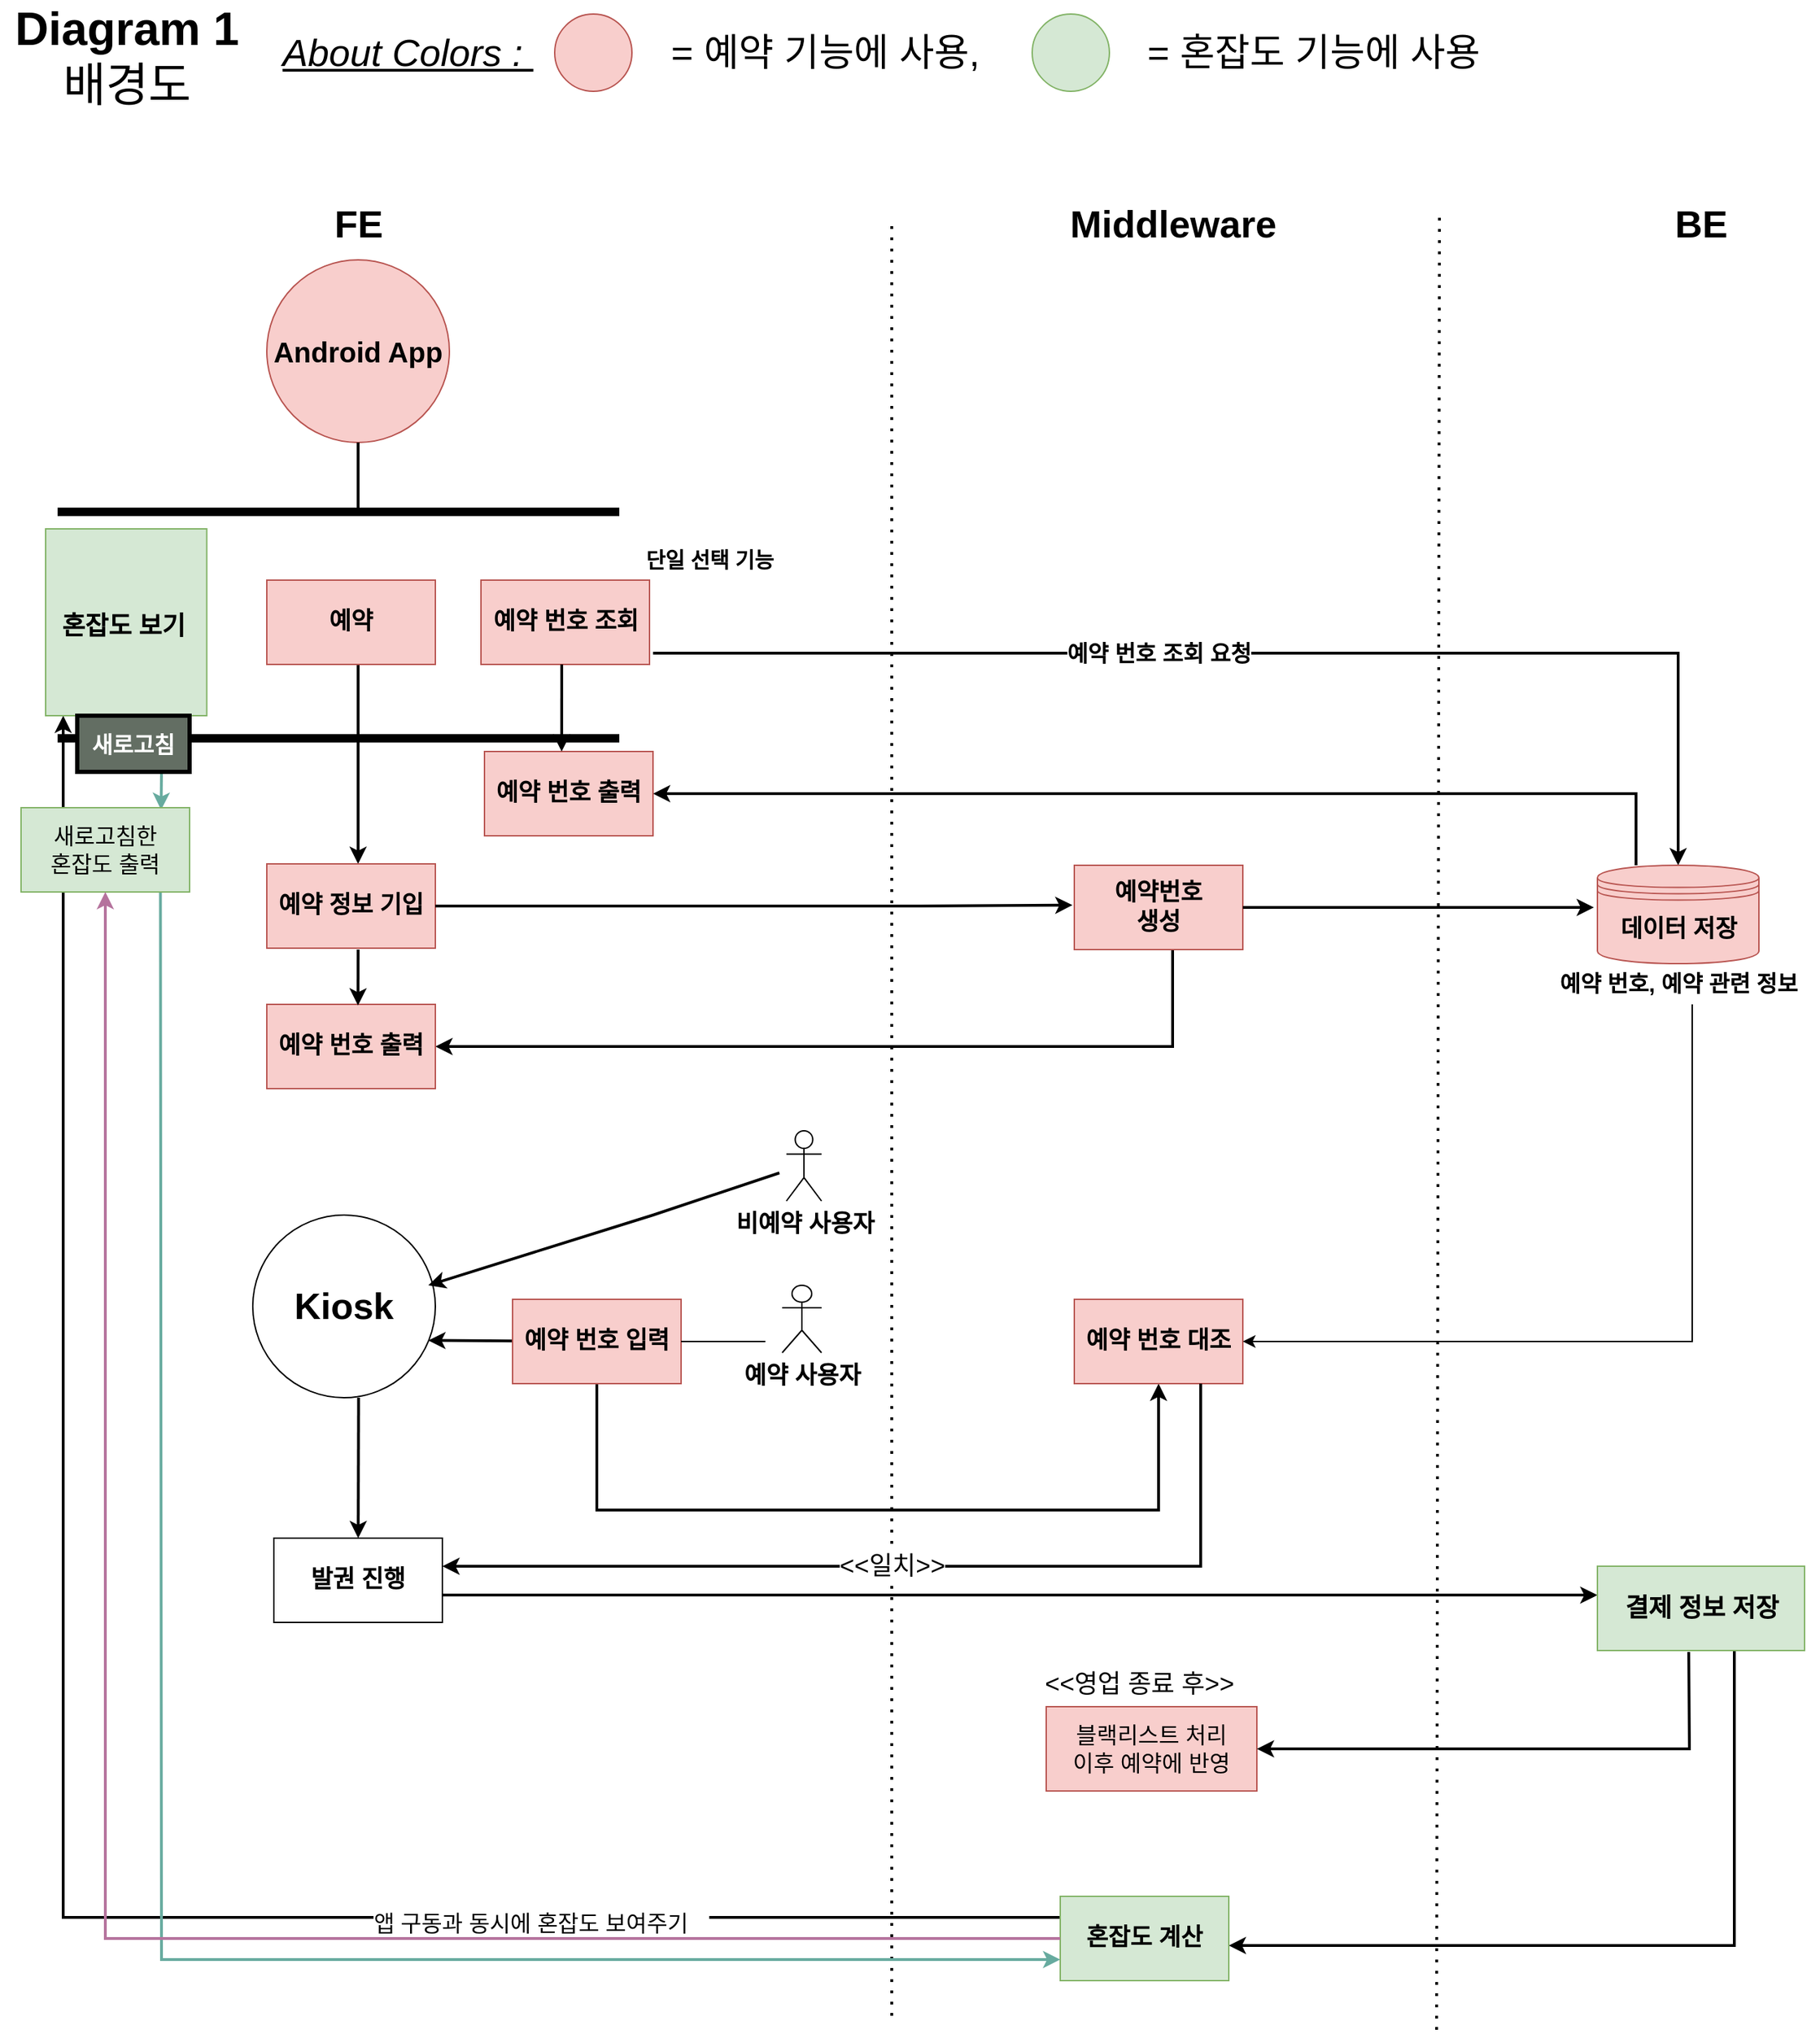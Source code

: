 <mxfile version="17.4.5" type="github">
  <diagram id="_oOT7E-q7vtRDTMMootX" name="Page-1">
    <mxGraphModel dx="1673" dy="896" grid="1" gridSize="10" guides="1" tooltips="1" connect="1" arrows="1" fold="1" page="1" pageScale="1" pageWidth="1100" pageHeight="850" background="none" math="0" shadow="0">
      <root>
        <mxCell id="0" />
        <mxCell id="1" parent="0" />
        <mxCell id="g9JU8CTfRwAW-nRWxk1--4" value="" style="endArrow=classic;html=1;rounded=0;fontSize=16;fontColor=#000000;strokeColor=#67AB9F;strokeWidth=2;entryX=0.831;entryY=0.026;entryDx=0;entryDy=0;entryPerimeter=0;" edge="1" parent="1" target="x2tMK6NN8LKO3UBEZmnz-12">
          <mxGeometry width="50" height="50" relative="1" as="geometry">
            <mxPoint x="160" y="584.5" as="sourcePoint" />
            <mxPoint x="160" y="600" as="targetPoint" />
          </mxGeometry>
        </mxCell>
        <mxCell id="WD3ALiDRtXTudYih0hBq-5" value="&lt;b&gt;&lt;font style=&quot;font-size: 27px&quot;&gt;FE&lt;/font&gt;&lt;/b&gt;" style="text;html=1;align=center;verticalAlign=middle;resizable=0;points=[];autosize=1;strokeColor=none;fillColor=none;fontSize=13;" parent="1" vertex="1">
          <mxGeometry x="275" y="180" width="50" height="30" as="geometry" />
        </mxCell>
        <mxCell id="WD3ALiDRtXTudYih0hBq-6" value="&lt;b&gt;&lt;font style=&quot;font-size: 27px&quot;&gt;Middleware&lt;/font&gt;&lt;/b&gt;" style="text;html=1;align=center;verticalAlign=middle;resizable=0;points=[];autosize=1;strokeColor=none;fillColor=none;fontSize=13;" parent="1" vertex="1">
          <mxGeometry x="800" y="180" width="160" height="30" as="geometry" />
        </mxCell>
        <mxCell id="WD3ALiDRtXTudYih0hBq-8" value="&lt;font style=&quot;font-size: 33px&quot;&gt;&lt;b&gt;Diagram 1&lt;/b&gt;&lt;br&gt;배경도&lt;br&gt;&lt;/font&gt;" style="text;html=1;align=center;verticalAlign=middle;resizable=0;points=[];autosize=1;strokeColor=none;fillColor=none;fontSize=13;" parent="1" vertex="1">
          <mxGeometry x="45" y="50" width="180" height="50" as="geometry" />
        </mxCell>
        <mxCell id="F8nuYtDUGBIG6I0Ywhw5-11" value="" style="edgeStyle=orthogonalEdgeStyle;rounded=0;orthogonalLoop=1;jettySize=auto;html=1;fontSize=18;strokeWidth=2;" parent="1" source="WD3ALiDRtXTudYih0hBq-17" target="F8nuYtDUGBIG6I0Ywhw5-10" edge="1">
          <mxGeometry relative="1" as="geometry">
            <Array as="points">
              <mxPoint x="300" y="560" />
              <mxPoint x="300" y="560" />
            </Array>
          </mxGeometry>
        </mxCell>
        <mxCell id="WD3ALiDRtXTudYih0hBq-17" value="&lt;b&gt;예약&lt;/b&gt;" style="rounded=0;whiteSpace=wrap;html=1;fontSize=17;fillColor=#f8cecc;strokeColor=#b85450;" parent="1" vertex="1">
          <mxGeometry x="235" y="448" width="120" height="60" as="geometry" />
        </mxCell>
        <mxCell id="F8nuYtDUGBIG6I0Ywhw5-35" value="" style="edgeStyle=orthogonalEdgeStyle;rounded=0;orthogonalLoop=1;jettySize=auto;html=1;fontSize=16;strokeWidth=2;" parent="1" source="WD3ALiDRtXTudYih0hBq-21" target="F8nuYtDUGBIG6I0Ywhw5-34" edge="1">
          <mxGeometry relative="1" as="geometry">
            <Array as="points">
              <mxPoint x="880" y="780" />
            </Array>
          </mxGeometry>
        </mxCell>
        <mxCell id="WD3ALiDRtXTudYih0hBq-21" value="&lt;b&gt;예약번호&lt;br&gt;생성&lt;/b&gt;" style="rounded=0;whiteSpace=wrap;html=1;fontSize=17;fillColor=#f8cecc;strokeColor=#b85450;" parent="1" vertex="1">
          <mxGeometry x="810" y="651" width="120" height="60" as="geometry" />
        </mxCell>
        <mxCell id="WD3ALiDRtXTudYih0hBq-29" value="&lt;b&gt;&lt;font style=&quot;font-size: 27px&quot;&gt;BE&lt;/font&gt;&lt;/b&gt;" style="text;html=1;align=center;verticalAlign=middle;resizable=0;points=[];autosize=1;strokeColor=none;fillColor=none;fontSize=13;" parent="1" vertex="1">
          <mxGeometry x="1231.25" y="180" width="50" height="30" as="geometry" />
        </mxCell>
        <mxCell id="F8nuYtDUGBIG6I0Ywhw5-1" value="&lt;font style=&quot;font-size: 20px&quot;&gt;&lt;b&gt;Android App&lt;/b&gt;&lt;/font&gt;" style="ellipse;whiteSpace=wrap;html=1;aspect=fixed;fillColor=#f8cecc;strokeColor=#b85450;" parent="1" vertex="1">
          <mxGeometry x="235" y="220" width="130" height="130" as="geometry" />
        </mxCell>
        <mxCell id="F8nuYtDUGBIG6I0Ywhw5-5" value="" style="shape=link;html=1;rounded=0;fontSize=18;strokeWidth=6;width=156.316;" parent="1" edge="1">
          <mxGeometry width="100" relative="1" as="geometry">
            <mxPoint x="86" y="480" as="sourcePoint" />
            <mxPoint x="486" y="480" as="targetPoint" />
          </mxGeometry>
        </mxCell>
        <mxCell id="F8nuYtDUGBIG6I0Ywhw5-9" value="" style="endArrow=none;html=1;rounded=0;fontSize=18;strokeWidth=2;" parent="1" target="F8nuYtDUGBIG6I0Ywhw5-1" edge="1">
          <mxGeometry width="50" height="50" relative="1" as="geometry">
            <mxPoint x="300" y="400" as="sourcePoint" />
            <mxPoint x="300" y="416" as="targetPoint" />
          </mxGeometry>
        </mxCell>
        <mxCell id="F8nuYtDUGBIG6I0Ywhw5-10" value="&lt;b&gt;예약 정보 기입&lt;/b&gt;" style="rounded=0;whiteSpace=wrap;html=1;fontSize=17;fillColor=#f8cecc;strokeColor=#b85450;" parent="1" vertex="1">
          <mxGeometry x="235" y="650" width="120" height="60" as="geometry" />
        </mxCell>
        <mxCell id="F8nuYtDUGBIG6I0Ywhw5-12" value="" style="endArrow=classic;html=1;rounded=0;fontSize=18;strokeWidth=2;exitX=1;exitY=0.5;exitDx=0;exitDy=0;entryX=-0.011;entryY=0.473;entryDx=0;entryDy=0;entryPerimeter=0;" parent="1" source="F8nuYtDUGBIG6I0Ywhw5-10" target="WD3ALiDRtXTudYih0hBq-21" edge="1">
          <mxGeometry width="50" height="50" relative="1" as="geometry">
            <mxPoint x="440" y="700" as="sourcePoint" />
            <mxPoint x="740" y="700" as="targetPoint" />
            <Array as="points">
              <mxPoint x="700" y="680" />
            </Array>
          </mxGeometry>
        </mxCell>
        <mxCell id="F8nuYtDUGBIG6I0Ywhw5-13" value="" style="endArrow=classic;html=1;rounded=0;fontSize=18;strokeWidth=2;entryX=0;entryY=0.5;entryDx=0;entryDy=0;exitX=1;exitY=0.5;exitDx=0;exitDy=0;" parent="1" source="WD3ALiDRtXTudYih0hBq-21" edge="1">
          <mxGeometry width="50" height="50" relative="1" as="geometry">
            <mxPoint x="860" y="699.55" as="sourcePoint" />
            <mxPoint x="1180" y="681" as="targetPoint" />
          </mxGeometry>
        </mxCell>
        <mxCell id="F8nuYtDUGBIG6I0Ywhw5-15" value="&lt;b&gt;예약 번호 조회&lt;/b&gt;" style="rounded=0;whiteSpace=wrap;html=1;fontSize=17;fillColor=#f8cecc;strokeColor=#b85450;" parent="1" vertex="1">
          <mxGeometry x="387.5" y="448" width="120" height="60" as="geometry" />
        </mxCell>
        <mxCell id="F8nuYtDUGBIG6I0Ywhw5-17" value="&lt;font style=&quot;font-size: 16px&quot;&gt;&lt;b&gt;예약 번호, 예약 관련 정보&lt;/b&gt;&lt;/font&gt;" style="text;html=1;align=center;verticalAlign=middle;resizable=0;points=[];autosize=1;strokeColor=none;fillColor=none;fontSize=18;" parent="1" vertex="1">
          <mxGeometry x="1140" y="720" width="200" height="30" as="geometry" />
        </mxCell>
        <mxCell id="F8nuYtDUGBIG6I0Ywhw5-18" value="&lt;font size=&quot;1&quot;&gt;&lt;b style=&quot;font-size: 15px&quot;&gt;단일 선택 기능&lt;/b&gt;&lt;/font&gt;" style="text;html=1;align=center;verticalAlign=middle;resizable=0;points=[];autosize=1;strokeColor=none;fillColor=none;fontSize=15;" parent="1" vertex="1">
          <mxGeometry x="495" y="418" width="110" height="30" as="geometry" />
        </mxCell>
        <mxCell id="F8nuYtDUGBIG6I0Ywhw5-19" value="" style="endArrow=classic;html=1;rounded=0;fontSize=13;strokeWidth=2;entryX=0.5;entryY=0;entryDx=0;entryDy=0;" parent="1" edge="1">
          <mxGeometry width="50" height="50" relative="1" as="geometry">
            <mxPoint x="510" y="500" as="sourcePoint" />
            <mxPoint x="1240" y="651" as="targetPoint" />
            <Array as="points">
              <mxPoint x="1240" y="500" />
            </Array>
          </mxGeometry>
        </mxCell>
        <mxCell id="F8nuYtDUGBIG6I0Ywhw5-21" value="예약 번호 조회 요청" style="edgeLabel;html=1;align=center;verticalAlign=middle;resizable=0;points=[];fontSize=16;fontStyle=1" parent="F8nuYtDUGBIG6I0Ywhw5-19" vertex="1" connectable="0">
          <mxGeometry x="-0.302" y="1" relative="1" as="geometry">
            <mxPoint x="52" y="1" as="offset" />
          </mxGeometry>
        </mxCell>
        <mxCell id="F8nuYtDUGBIG6I0Ywhw5-24" value="" style="endArrow=classic;html=1;rounded=0;fontSize=13;strokeWidth=2;exitX=0.25;exitY=0;exitDx=0;exitDy=0;" parent="1" edge="1">
          <mxGeometry width="50" height="50" relative="1" as="geometry">
            <mxPoint x="1210" y="651" as="sourcePoint" />
            <mxPoint x="510" y="600" as="targetPoint" />
            <Array as="points">
              <mxPoint x="1210" y="600" />
              <mxPoint x="1200" y="600" />
            </Array>
          </mxGeometry>
        </mxCell>
        <mxCell id="F8nuYtDUGBIG6I0Ywhw5-25" value="&lt;b&gt;예약 번호 출력&lt;/b&gt;" style="whiteSpace=wrap;html=1;fontSize=17;rounded=0;fillColor=#f8cecc;strokeColor=#b85450;" parent="1" vertex="1">
          <mxGeometry x="390" y="570" width="120" height="60" as="geometry" />
        </mxCell>
        <mxCell id="F8nuYtDUGBIG6I0Ywhw5-27" value="&lt;font style=&quot;font-size: 17px&quot;&gt;&lt;b&gt;예약 사용자&lt;/b&gt;&lt;/font&gt;" style="shape=umlActor;verticalLabelPosition=bottom;verticalAlign=top;html=1;outlineConnect=0;fontSize=13;" parent="1" vertex="1">
          <mxGeometry x="602" y="950" width="28" height="48" as="geometry" />
        </mxCell>
        <mxCell id="F8nuYtDUGBIG6I0Ywhw5-28" value="&lt;font style=&quot;font-size: 26px&quot;&gt;&lt;b&gt;Kiosk&lt;/b&gt;&lt;/font&gt;" style="ellipse;whiteSpace=wrap;html=1;aspect=fixed;" parent="1" vertex="1">
          <mxGeometry x="225" y="900" width="130" height="130" as="geometry" />
        </mxCell>
        <mxCell id="F8nuYtDUGBIG6I0Ywhw5-29" value="&lt;font style=&quot;font-size: 17px&quot;&gt;&lt;b&gt;비예약 사용자&lt;/b&gt;&lt;/font&gt;" style="shape=umlActor;verticalLabelPosition=bottom;verticalAlign=top;html=1;outlineConnect=0;fontSize=13;" parent="1" vertex="1">
          <mxGeometry x="605" y="840" width="25" height="50" as="geometry" />
        </mxCell>
        <mxCell id="F8nuYtDUGBIG6I0Ywhw5-34" value="&lt;b&gt;예약 번호 출력&lt;/b&gt;" style="whiteSpace=wrap;html=1;fontSize=17;fillColor=#f8cecc;strokeColor=#b85450;rounded=0;" parent="1" vertex="1">
          <mxGeometry x="235" y="750" width="120" height="60" as="geometry" />
        </mxCell>
        <mxCell id="F8nuYtDUGBIG6I0Ywhw5-37" value="" style="endArrow=classic;html=1;rounded=0;fontSize=16;strokeWidth=2;entryX=0.541;entryY=0.013;entryDx=0;entryDy=0;entryPerimeter=0;" parent="1" target="F8nuYtDUGBIG6I0Ywhw5-34" edge="1">
          <mxGeometry width="50" height="50" relative="1" as="geometry">
            <mxPoint x="300" y="711" as="sourcePoint" />
            <mxPoint x="350" y="661" as="targetPoint" />
          </mxGeometry>
        </mxCell>
        <mxCell id="F8nuYtDUGBIG6I0Ywhw5-42" value="" style="endArrow=none;dashed=1;html=1;dashPattern=1 3;strokeWidth=2;rounded=0;fontSize=16;" parent="1" edge="1">
          <mxGeometry width="50" height="50" relative="1" as="geometry">
            <mxPoint x="680" y="1470" as="sourcePoint" />
            <mxPoint x="680" y="190" as="targetPoint" />
          </mxGeometry>
        </mxCell>
        <mxCell id="F8nuYtDUGBIG6I0Ywhw5-43" value="" style="endArrow=none;dashed=1;html=1;dashPattern=1 3;strokeWidth=2;rounded=0;fontSize=16;" parent="1" edge="1">
          <mxGeometry width="50" height="50" relative="1" as="geometry">
            <mxPoint x="1068" y="1480" as="sourcePoint" />
            <mxPoint x="1070" y="190" as="targetPoint" />
          </mxGeometry>
        </mxCell>
        <mxCell id="F8nuYtDUGBIG6I0Ywhw5-52" value="" style="endArrow=classic;html=1;rounded=0;fontSize=16;strokeWidth=2;" parent="1" edge="1">
          <mxGeometry width="50" height="50" relative="1" as="geometry">
            <mxPoint x="600" y="870" as="sourcePoint" />
            <mxPoint x="350" y="950" as="targetPoint" />
            <Array as="points">
              <mxPoint x="510" y="900" />
            </Array>
          </mxGeometry>
        </mxCell>
        <mxCell id="PGFgDYh8lfL1F4q3mQJU-1" value="" style="endArrow=classic;html=1;rounded=0;startArrow=none;strokeWidth=2;" parent="1" source="PGFgDYh8lfL1F4q3mQJU-6" edge="1">
          <mxGeometry width="50" height="50" relative="1" as="geometry">
            <mxPoint x="560" y="990" as="sourcePoint" />
            <mxPoint x="350" y="989.222" as="targetPoint" />
          </mxGeometry>
        </mxCell>
        <mxCell id="PGFgDYh8lfL1F4q3mQJU-10" value="" style="edgeStyle=orthogonalEdgeStyle;rounded=0;orthogonalLoop=1;jettySize=auto;html=1;fontSize=17;strokeWidth=2;" parent="1" source="PGFgDYh8lfL1F4q3mQJU-6" target="PGFgDYh8lfL1F4q3mQJU-9" edge="1">
          <mxGeometry relative="1" as="geometry">
            <Array as="points">
              <mxPoint x="470" y="1110" />
              <mxPoint x="870" y="1110" />
            </Array>
          </mxGeometry>
        </mxCell>
        <mxCell id="PGFgDYh8lfL1F4q3mQJU-6" value="&lt;b&gt;&lt;font style=&quot;font-size: 17px&quot;&gt;예약 번호 입력&lt;/font&gt;&lt;/b&gt;" style="rounded=0;whiteSpace=wrap;html=1;fontSize=16;fillColor=#f8cecc;strokeColor=#b85450;" parent="1" vertex="1">
          <mxGeometry x="410" y="960" width="120" height="60" as="geometry" />
        </mxCell>
        <mxCell id="PGFgDYh8lfL1F4q3mQJU-7" value="" style="endArrow=none;html=1;rounded=0;" parent="1" target="PGFgDYh8lfL1F4q3mQJU-6" edge="1">
          <mxGeometry width="50" height="50" relative="1" as="geometry">
            <mxPoint x="590" y="990" as="sourcePoint" />
            <mxPoint x="350" y="989.222" as="targetPoint" />
          </mxGeometry>
        </mxCell>
        <mxCell id="PGFgDYh8lfL1F4q3mQJU-9" value="&lt;font style=&quot;font-size: 17px&quot;&gt;&lt;b&gt;예약 번호 대조&lt;/b&gt;&lt;/font&gt;" style="whiteSpace=wrap;html=1;fontSize=16;fillColor=#f8cecc;strokeColor=#b85450;rounded=0;" parent="1" vertex="1">
          <mxGeometry x="810" y="960" width="120" height="60" as="geometry" />
        </mxCell>
        <mxCell id="PGFgDYh8lfL1F4q3mQJU-12" value="" style="endArrow=classic;html=1;rounded=0;fontSize=17;entryX=1;entryY=0.5;entryDx=0;entryDy=0;" parent="1" target="PGFgDYh8lfL1F4q3mQJU-9" edge="1">
          <mxGeometry width="50" height="50" relative="1" as="geometry">
            <mxPoint x="1250" y="750" as="sourcePoint" />
            <mxPoint x="1300" y="700" as="targetPoint" />
            <Array as="points">
              <mxPoint x="1250" y="990" />
            </Array>
          </mxGeometry>
        </mxCell>
        <mxCell id="PGFgDYh8lfL1F4q3mQJU-13" value="" style="endArrow=classic;html=1;rounded=0;fontSize=16;strokeWidth=2;" parent="1" target="PGFgDYh8lfL1F4q3mQJU-14" edge="1">
          <mxGeometry width="50" height="50" relative="1" as="geometry">
            <mxPoint x="300.33" y="1030" as="sourcePoint" />
            <mxPoint x="300" y="1160" as="targetPoint" />
            <Array as="points" />
          </mxGeometry>
        </mxCell>
        <mxCell id="PGFgDYh8lfL1F4q3mQJU-20" value="" style="edgeStyle=orthogonalEdgeStyle;rounded=0;orthogonalLoop=1;jettySize=auto;html=1;fontSize=18;strokeWidth=2;exitX=1.001;exitY=0.676;exitDx=0;exitDy=0;exitPerimeter=0;" parent="1" source="PGFgDYh8lfL1F4q3mQJU-14" target="PGFgDYh8lfL1F4q3mQJU-19" edge="1">
          <mxGeometry relative="1" as="geometry">
            <mxPoint x="360" y="1180" as="sourcePoint" />
            <Array as="points">
              <mxPoint x="1256" y="1171" />
            </Array>
          </mxGeometry>
        </mxCell>
        <mxCell id="PGFgDYh8lfL1F4q3mQJU-14" value="&lt;font style=&quot;font-size: 17px&quot;&gt;&lt;b&gt;발권 진행&lt;/b&gt;&lt;/font&gt;" style="rounded=0;whiteSpace=wrap;html=1;fontSize=17;" parent="1" vertex="1">
          <mxGeometry x="240" y="1130" width="120" height="60" as="geometry" />
        </mxCell>
        <mxCell id="PGFgDYh8lfL1F4q3mQJU-15" value="" style="endArrow=classic;html=1;rounded=0;fontSize=17;strokeWidth=2;exitX=0.75;exitY=1;exitDx=0;exitDy=0;" parent="1" source="PGFgDYh8lfL1F4q3mQJU-9" edge="1">
          <mxGeometry width="50" height="50" relative="1" as="geometry">
            <mxPoint x="310" y="1210" as="sourcePoint" />
            <mxPoint x="360" y="1150" as="targetPoint" />
            <Array as="points">
              <mxPoint x="900" y="1150" />
              <mxPoint x="730" y="1150" />
              <mxPoint x="590" y="1150" />
            </Array>
          </mxGeometry>
        </mxCell>
        <mxCell id="PGFgDYh8lfL1F4q3mQJU-17" value="&lt;b&gt;데이터 저장&lt;/b&gt;" style="shape=datastore;whiteSpace=wrap;html=1;fontSize=17;fillColor=#f8cecc;strokeColor=#b85450;" parent="1" vertex="1">
          <mxGeometry x="1182.5" y="651" width="115" height="70" as="geometry" />
        </mxCell>
        <mxCell id="PGFgDYh8lfL1F4q3mQJU-18" value="&lt;font style=&quot;font-size: 18px&quot;&gt;&amp;lt;&amp;lt;일치&amp;gt;&amp;gt;&lt;/font&gt;" style="edgeLabel;html=1;align=center;verticalAlign=middle;resizable=0;points=[];fontSize=17;" parent="1" vertex="1" connectable="0">
          <mxGeometry x="680" y="1150" as="geometry" />
        </mxCell>
        <mxCell id="PGFgDYh8lfL1F4q3mQJU-22" value="" style="edgeStyle=orthogonalEdgeStyle;rounded=0;orthogonalLoop=1;jettySize=auto;html=1;fontSize=18;strokeWidth=2;" parent="1" source="PGFgDYh8lfL1F4q3mQJU-19" target="PGFgDYh8lfL1F4q3mQJU-21" edge="1">
          <mxGeometry relative="1" as="geometry">
            <Array as="points">
              <mxPoint x="1280" y="1420" />
              <mxPoint x="870" y="1420" />
            </Array>
          </mxGeometry>
        </mxCell>
        <mxCell id="PGFgDYh8lfL1F4q3mQJU-19" value="&lt;font style=&quot;font-size: 18px&quot;&gt;&lt;b&gt;결제 정보 저장&lt;/b&gt;&lt;br&gt;&lt;/font&gt;" style="whiteSpace=wrap;html=1;fontSize=17;fillColor=#d5e8d4;strokeColor=#82b366;rounded=0;" parent="1" vertex="1">
          <mxGeometry x="1182.5" y="1150" width="147.5" height="60" as="geometry" />
        </mxCell>
        <mxCell id="x2tMK6NN8LKO3UBEZmnz-6" value="" style="edgeStyle=orthogonalEdgeStyle;rounded=0;orthogonalLoop=1;jettySize=auto;html=1;fontSize=16;fontColor=#FFFFFF;strokeWidth=2;" parent="1" source="PGFgDYh8lfL1F4q3mQJU-21" target="PGFgDYh8lfL1F4q3mQJU-40" edge="1">
          <mxGeometry relative="1" as="geometry">
            <mxPoint x="110" y="550" as="targetPoint" />
            <Array as="points">
              <mxPoint x="90" y="1400" />
            </Array>
          </mxGeometry>
        </mxCell>
        <mxCell id="x2tMK6NN8LKO3UBEZmnz-7" value="&lt;font color=&quot;#000000&quot;&gt;앱 구동과 동시에 혼잡도 보여주기&lt;/font&gt;얍" style="edgeLabel;html=1;align=center;verticalAlign=middle;resizable=0;points=[];fontSize=16;fontColor=#FFFFFF;" parent="x2tMK6NN8LKO3UBEZmnz-6" vertex="1" connectable="0">
          <mxGeometry x="0.556" relative="1" as="geometry">
            <mxPoint x="340" y="512" as="offset" />
          </mxGeometry>
        </mxCell>
        <mxCell id="PGFgDYh8lfL1F4q3mQJU-21" value="&lt;b&gt;혼잡도 계산&lt;/b&gt;" style="whiteSpace=wrap;html=1;fontSize=17;fillColor=#d5e8d4;strokeColor=#82b366;rounded=0;" parent="1" vertex="1">
          <mxGeometry x="800" y="1385" width="120" height="60" as="geometry" />
        </mxCell>
        <mxCell id="PGFgDYh8lfL1F4q3mQJU-27" value="블랙리스트 처리&lt;br&gt;이후 예약에 반영" style="whiteSpace=wrap;html=1;fontSize=16;fillColor=#f8cecc;strokeColor=#b85450;rounded=0;" parent="1" vertex="1">
          <mxGeometry x="790" y="1250" width="150" height="60" as="geometry" />
        </mxCell>
        <mxCell id="PGFgDYh8lfL1F4q3mQJU-28" value="&lt;font style=&quot;font-size: 18px&quot;&gt;&amp;lt;&amp;lt;영업 종료 후&amp;gt;&amp;gt;&lt;/font&gt;" style="edgeLabel;html=1;align=center;verticalAlign=middle;resizable=0;points=[];fontSize=17;labelBackgroundColor=none;" parent="1" vertex="1" connectable="0">
          <mxGeometry x="870" y="1230" as="geometry">
            <mxPoint x="-14" y="4" as="offset" />
          </mxGeometry>
        </mxCell>
        <mxCell id="PGFgDYh8lfL1F4q3mQJU-29" value="" style="endArrow=classic;html=1;rounded=0;fontSize=18;strokeWidth=2;exitX=0.441;exitY=1.017;exitDx=0;exitDy=0;exitPerimeter=0;entryX=1;entryY=0.5;entryDx=0;entryDy=0;" parent="1" source="PGFgDYh8lfL1F4q3mQJU-19" target="PGFgDYh8lfL1F4q3mQJU-27" edge="1">
          <mxGeometry width="50" height="50" relative="1" as="geometry">
            <mxPoint x="950" y="1010" as="sourcePoint" />
            <mxPoint x="930" y="1290" as="targetPoint" />
            <Array as="points">
              <mxPoint x="1248" y="1280" />
            </Array>
          </mxGeometry>
        </mxCell>
        <mxCell id="PGFgDYh8lfL1F4q3mQJU-34" value="&lt;font size=&quot;1&quot;&gt;&lt;i style=&quot;font-size: 27px&quot;&gt;&lt;u&gt;About Colors :&amp;nbsp;&lt;/u&gt;&lt;/i&gt;&lt;/font&gt;" style="text;html=1;align=center;verticalAlign=middle;resizable=0;points=[];autosize=1;strokeColor=none;fillColor=none;fontSize=18;" parent="1" vertex="1">
          <mxGeometry x="240" y="57.5" width="190" height="30" as="geometry" />
        </mxCell>
        <mxCell id="PGFgDYh8lfL1F4q3mQJU-35" value="" style="ellipse;whiteSpace=wrap;html=1;aspect=fixed;labelBackgroundColor=none;fontSize=27;fillColor=#f8cecc;strokeColor=#b85450;" parent="1" vertex="1">
          <mxGeometry x="440" y="45" width="55" height="55" as="geometry" />
        </mxCell>
        <mxCell id="PGFgDYh8lfL1F4q3mQJU-36" value="= 예약 기능에 사용,&amp;nbsp;" style="text;html=1;align=center;verticalAlign=middle;resizable=0;points=[];autosize=1;strokeColor=none;fillColor=none;fontSize=27;" parent="1" vertex="1">
          <mxGeometry x="506" y="52.5" width="260" height="40" as="geometry" />
        </mxCell>
        <mxCell id="PGFgDYh8lfL1F4q3mQJU-37" value="" style="ellipse;whiteSpace=wrap;html=1;aspect=fixed;labelBackgroundColor=none;fontSize=27;fillColor=#d5e8d4;strokeColor=#82b366;" parent="1" vertex="1">
          <mxGeometry x="780" y="45" width="55" height="55" as="geometry" />
        </mxCell>
        <mxCell id="PGFgDYh8lfL1F4q3mQJU-38" value="= 혼잡도 기능에 사용" style="text;html=1;align=center;verticalAlign=middle;resizable=0;points=[];autosize=1;strokeColor=none;fillColor=none;fontSize=27;" parent="1" vertex="1">
          <mxGeometry x="845" y="52.5" width="270" height="40" as="geometry" />
        </mxCell>
        <mxCell id="PGFgDYh8lfL1F4q3mQJU-40" value="&lt;font style=&quot;font-size: 18px&quot;&gt;&lt;b&gt;혼잡도 보기&amp;nbsp;&lt;/b&gt;&lt;/font&gt;" style="rounded=0;whiteSpace=wrap;html=1;labelBackgroundColor=none;fontSize=27;fillColor=#d5e8d4;strokeColor=#82b366;" parent="1" vertex="1">
          <mxGeometry x="77.5" y="411.5" width="114.74" height="133" as="geometry" />
        </mxCell>
        <mxCell id="PGFgDYh8lfL1F4q3mQJU-45" value="" style="endArrow=classic;html=1;rounded=0;fontSize=18;strokeWidth=2;entryX=0.458;entryY=0;entryDx=0;entryDy=0;entryPerimeter=0;" parent="1" target="F8nuYtDUGBIG6I0Ywhw5-25" edge="1">
          <mxGeometry width="50" height="50" relative="1" as="geometry">
            <mxPoint x="445" y="508" as="sourcePoint" />
            <mxPoint x="495" y="458" as="targetPoint" />
          </mxGeometry>
        </mxCell>
        <mxCell id="x2tMK6NN8LKO3UBEZmnz-4" value="&lt;b&gt;&lt;font color=&quot;#ffffff&quot;&gt;새로고침&lt;/font&gt;&lt;/b&gt;" style="rounded=0;whiteSpace=wrap;html=1;fontSize=16;strokeWidth=3;fillColor=#636E63;strokeColor=#000000;" parent="1" vertex="1">
          <mxGeometry x="100" y="544.5" width="80" height="40" as="geometry" />
        </mxCell>
        <mxCell id="x2tMK6NN8LKO3UBEZmnz-8" value="" style="endArrow=classic;html=1;rounded=0;fontSize=16;fontColor=#000000;entryX=0;entryY=0.75;entryDx=0;entryDy=0;strokeWidth=2;strokeColor=#67AB9F;exitX=0.827;exitY=0.985;exitDx=0;exitDy=0;exitPerimeter=0;startArrow=none;" parent="1" source="x2tMK6NN8LKO3UBEZmnz-12" target="PGFgDYh8lfL1F4q3mQJU-21" edge="1">
          <mxGeometry width="50" height="50" relative="1" as="geometry">
            <mxPoint x="160.24" y="544.5" as="sourcePoint" />
            <mxPoint x="160" y="1540" as="targetPoint" />
            <Array as="points">
              <mxPoint x="160" y="1430" />
            </Array>
          </mxGeometry>
        </mxCell>
        <mxCell id="x2tMK6NN8LKO3UBEZmnz-12" value="새로고침한&lt;br&gt;혼잡도 출력" style="rounded=0;whiteSpace=wrap;html=1;labelBackgroundColor=none;fontSize=16;strokeColor=#82b366;strokeWidth=1;fillColor=#d5e8d4;" parent="1" vertex="1">
          <mxGeometry x="60" y="610" width="120" height="60" as="geometry" />
        </mxCell>
        <mxCell id="g9JU8CTfRwAW-nRWxk1--6" value="" style="endArrow=classic;html=1;rounded=0;fontSize=16;fontColor=#000000;strokeColor=#B5739D;strokeWidth=2;exitX=0;exitY=0.5;exitDx=0;exitDy=0;entryX=0.5;entryY=1;entryDx=0;entryDy=0;" edge="1" parent="1" source="PGFgDYh8lfL1F4q3mQJU-21" target="x2tMK6NN8LKO3UBEZmnz-12">
          <mxGeometry width="50" height="50" relative="1" as="geometry">
            <mxPoint x="140" y="780" as="sourcePoint" />
            <mxPoint x="140" y="671" as="targetPoint" />
            <Array as="points">
              <mxPoint x="120" y="1415" />
            </Array>
          </mxGeometry>
        </mxCell>
      </root>
    </mxGraphModel>
  </diagram>
</mxfile>
